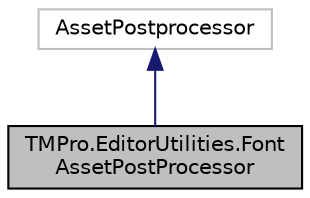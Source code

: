digraph "TMPro.EditorUtilities.FontAssetPostProcessor"
{
 // LATEX_PDF_SIZE
  edge [fontname="Helvetica",fontsize="10",labelfontname="Helvetica",labelfontsize="10"];
  node [fontname="Helvetica",fontsize="10",shape=record];
  Node1 [label="TMPro.EditorUtilities.Font\lAssetPostProcessor",height=0.2,width=0.4,color="black", fillcolor="grey75", style="filled", fontcolor="black",tooltip="Asset post processor used to handle font assets getting updated outside of the Unity editor."];
  Node2 -> Node1 [dir="back",color="midnightblue",fontsize="10",style="solid",fontname="Helvetica"];
  Node2 [label="AssetPostprocessor",height=0.2,width=0.4,color="grey75", fillcolor="white", style="filled",tooltip=" "];
}
